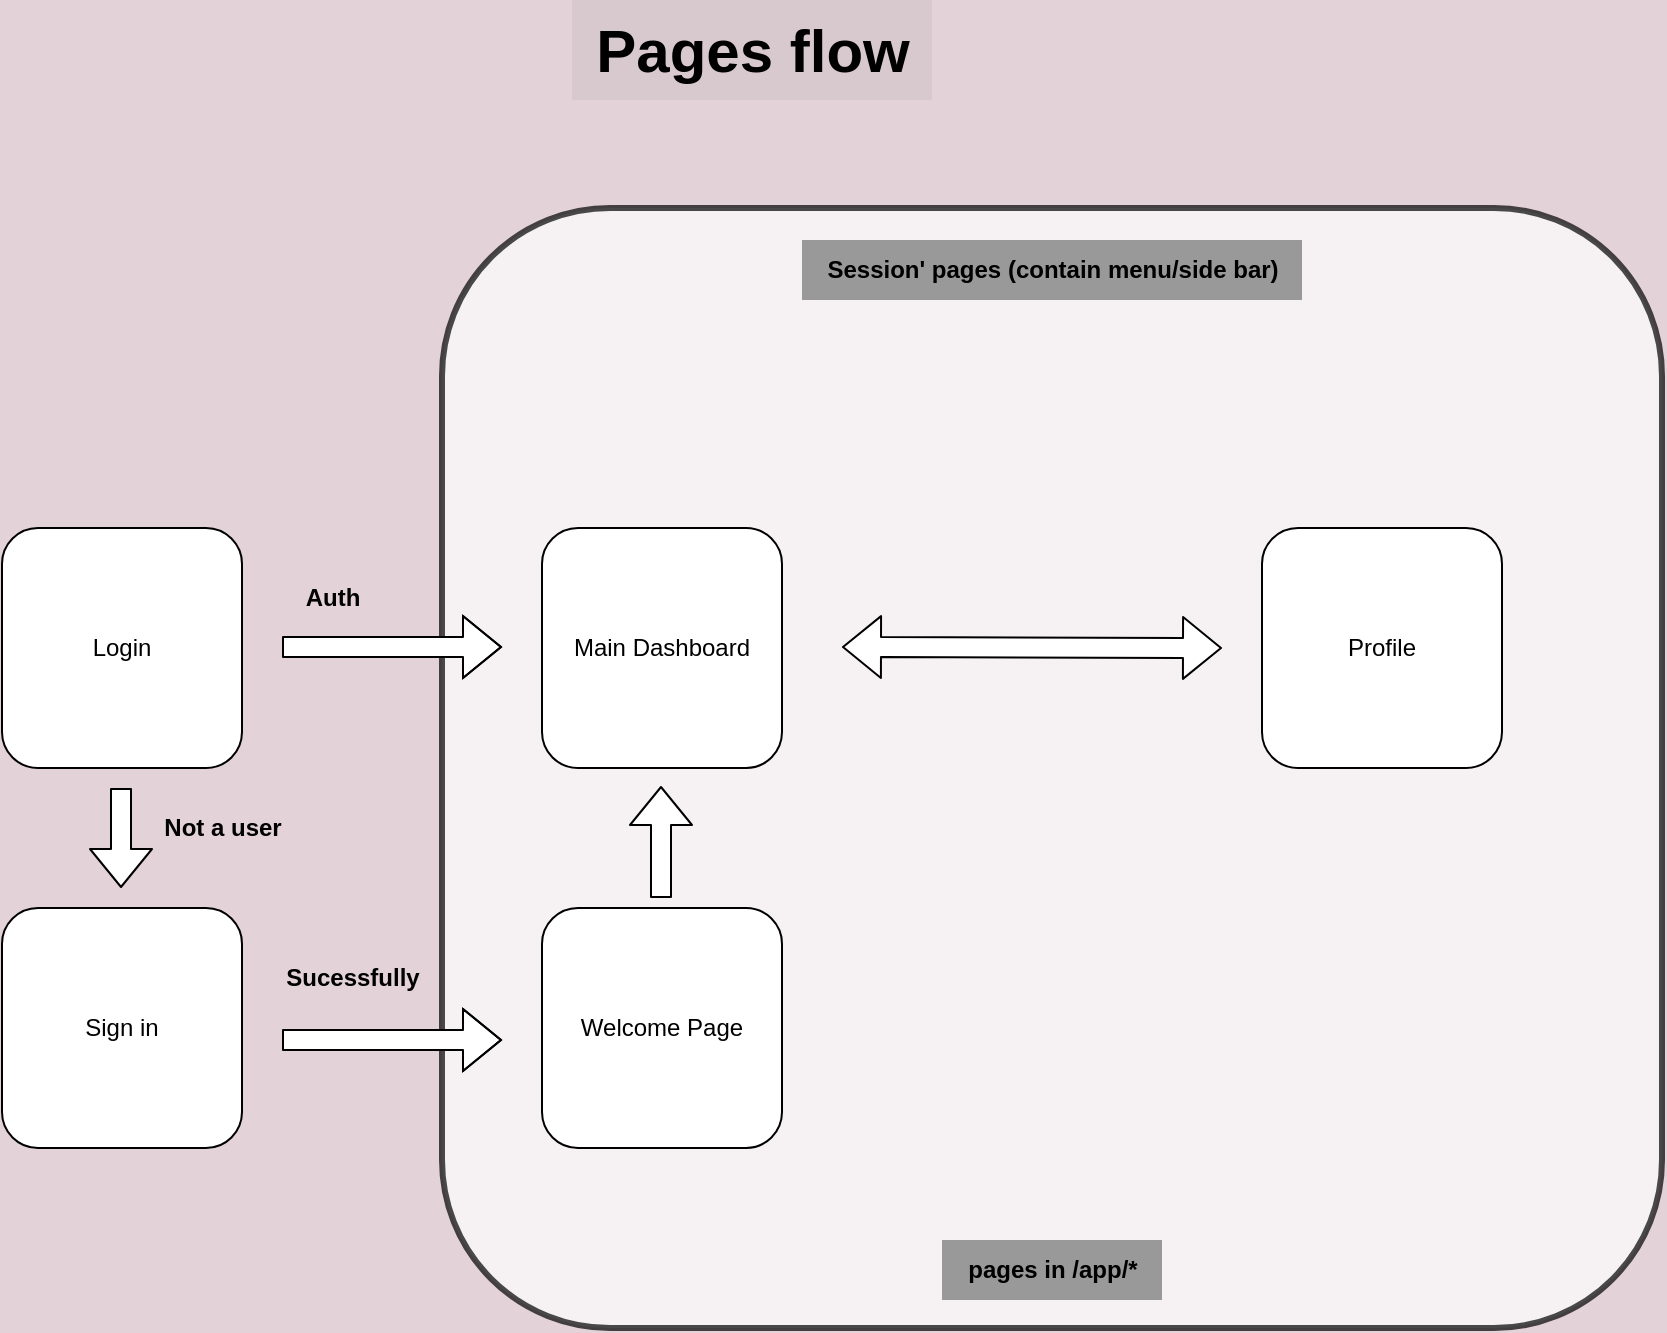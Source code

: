 <mxfile>
    <diagram id="Pwh17KiYS3t1jNNCGKba" name="Page-1">
        <mxGraphModel dx="1386" dy="792" grid="1" gridSize="10" guides="1" tooltips="1" connect="1" arrows="1" fold="1" page="1" pageScale="1" pageWidth="1169" pageHeight="827" background="#E3D3D8" math="0" shadow="0">
            <root>
                <mxCell id="0"/>
                <mxCell id="1" parent="0"/>
                <mxCell id="58" value="" style="rounded=1;whiteSpace=wrap;html=1;shadow=0;strokeWidth=3;fontColor=#000000;opacity=70;" parent="1" vertex="1">
                    <mxGeometry x="430" y="134" width="610" height="560" as="geometry"/>
                </mxCell>
                <mxCell id="2" value="Login" style="rounded=1;whiteSpace=wrap;html=1;" parent="1" vertex="1">
                    <mxGeometry x="210" y="294" width="120" height="120" as="geometry"/>
                </mxCell>
                <mxCell id="3" value="" style="shape=flexArrow;endArrow=classic;html=1;fillColor=default;" parent="1" edge="1">
                    <mxGeometry width="50" height="50" relative="1" as="geometry">
                        <mxPoint x="350" y="353.5" as="sourcePoint"/>
                        <mxPoint x="460" y="353.5" as="targetPoint"/>
                        <Array as="points">
                            <mxPoint x="380" y="353.5"/>
                        </Array>
                    </mxGeometry>
                </mxCell>
                <mxCell id="53" value="" style="shape=flexArrow;endArrow=classic;html=1;fillColor=default;" parent="1" edge="1">
                    <mxGeometry width="50" height="50" relative="1" as="geometry">
                        <mxPoint x="269.5" y="424" as="sourcePoint"/>
                        <mxPoint x="269.5" y="474" as="targetPoint"/>
                    </mxGeometry>
                </mxCell>
                <mxCell id="54" value="Sign in" style="rounded=1;whiteSpace=wrap;html=1;" parent="1" vertex="1">
                    <mxGeometry x="210" y="484" width="120" height="120" as="geometry"/>
                </mxCell>
                <mxCell id="55" value="&lt;font color=&quot;#000000&quot;&gt;Not a user&lt;/font&gt;" style="text;html=1;align=center;verticalAlign=middle;resizable=0;points=[];autosize=1;strokeColor=none;fillColor=none;shadow=0;strokeWidth=3;fontStyle=1" parent="1" vertex="1">
                    <mxGeometry x="280" y="429" width="80" height="30" as="geometry"/>
                </mxCell>
                <mxCell id="57" value="Welcome Page" style="rounded=1;whiteSpace=wrap;html=1;" parent="1" vertex="1">
                    <mxGeometry x="480" y="484" width="120" height="120" as="geometry"/>
                </mxCell>
                <mxCell id="62" value="&lt;font color=&quot;#000000&quot;&gt;Auth&lt;/font&gt;" style="text;html=1;align=center;verticalAlign=middle;resizable=0;points=[];autosize=1;strokeColor=none;fillColor=none;shadow=0;strokeWidth=3;fontStyle=1" parent="1" vertex="1">
                    <mxGeometry x="350" y="314" width="50" height="30" as="geometry"/>
                </mxCell>
                <mxCell id="64" value="&lt;font color=&quot;#000000&quot;&gt;Sucessfully&lt;/font&gt;" style="text;html=1;align=center;verticalAlign=middle;resizable=0;points=[];autosize=1;strokeColor=none;fillColor=none;shadow=0;strokeWidth=3;fontStyle=1" parent="1" vertex="1">
                    <mxGeometry x="340" y="504" width="90" height="30" as="geometry"/>
                </mxCell>
                <mxCell id="65" value="&lt;b&gt;Session' pages (contain menu/side bar)&lt;br&gt;&lt;/b&gt;" style="text;html=1;align=center;verticalAlign=middle;resizable=0;points=[];autosize=1;strokeColor=none;fillColor=#999999;fontColor=#000000;labelBackgroundColor=none;labelBorderColor=none;" parent="1" vertex="1">
                    <mxGeometry x="610" y="150" width="250" height="30" as="geometry"/>
                </mxCell>
                <mxCell id="67" value="&lt;font style=&quot;font-size: 30px;&quot; color=&quot;#000000&quot;&gt;Pages flow&lt;br&gt;&lt;/font&gt;" style="text;html=1;align=center;verticalAlign=middle;resizable=0;points=[];autosize=1;strokeColor=none;fillColor=#d8c9ce;shadow=0;strokeWidth=3;fontStyle=1" parent="1" vertex="1">
                    <mxGeometry x="495" y="30" width="180" height="50" as="geometry"/>
                </mxCell>
                <mxCell id="68" value="Main Dashboard" style="rounded=1;whiteSpace=wrap;html=1;" parent="1" vertex="1">
                    <mxGeometry x="480" y="294" width="120" height="120" as="geometry"/>
                </mxCell>
                <mxCell id="75" value="" style="shape=flexArrow;endArrow=classic;startArrow=classic;html=1;fontSize=30;fontColor=#000000;fillColor=default;" parent="1" edge="1">
                    <mxGeometry width="100" height="100" relative="1" as="geometry">
                        <mxPoint x="630" y="353.5" as="sourcePoint"/>
                        <mxPoint x="820" y="354" as="targetPoint"/>
                    </mxGeometry>
                </mxCell>
                <mxCell id="76" value="Profile" style="rounded=1;whiteSpace=wrap;html=1;" parent="1" vertex="1">
                    <mxGeometry x="840" y="294" width="120" height="120" as="geometry"/>
                </mxCell>
                <mxCell id="80" value="" style="shape=flexArrow;endArrow=classic;html=1;fontSize=30;fontColor=#000000;fillColor=default;" parent="1" edge="1">
                    <mxGeometry width="50" height="50" relative="1" as="geometry">
                        <mxPoint x="539.5" y="479" as="sourcePoint"/>
                        <mxPoint x="539.5" y="423" as="targetPoint"/>
                    </mxGeometry>
                </mxCell>
                <mxCell id="81" value="" style="shape=flexArrow;endArrow=classic;html=1;fillColor=default;" parent="1" edge="1">
                    <mxGeometry width="50" height="50" relative="1" as="geometry">
                        <mxPoint x="350" y="550" as="sourcePoint"/>
                        <mxPoint x="460" y="550" as="targetPoint"/>
                        <Array as="points">
                            <mxPoint x="380" y="550"/>
                        </Array>
                    </mxGeometry>
                </mxCell>
                <mxCell id="82" value="&lt;b&gt;pages in /app/*&lt;br&gt;&lt;/b&gt;" style="text;html=1;align=center;verticalAlign=middle;resizable=0;points=[];autosize=1;strokeColor=none;fillColor=#999999;fontColor=#000000;labelBackgroundColor=none;labelBorderColor=none;" vertex="1" parent="1">
                    <mxGeometry x="680" y="650" width="110" height="30" as="geometry"/>
                </mxCell>
            </root>
        </mxGraphModel>
    </diagram>
</mxfile>